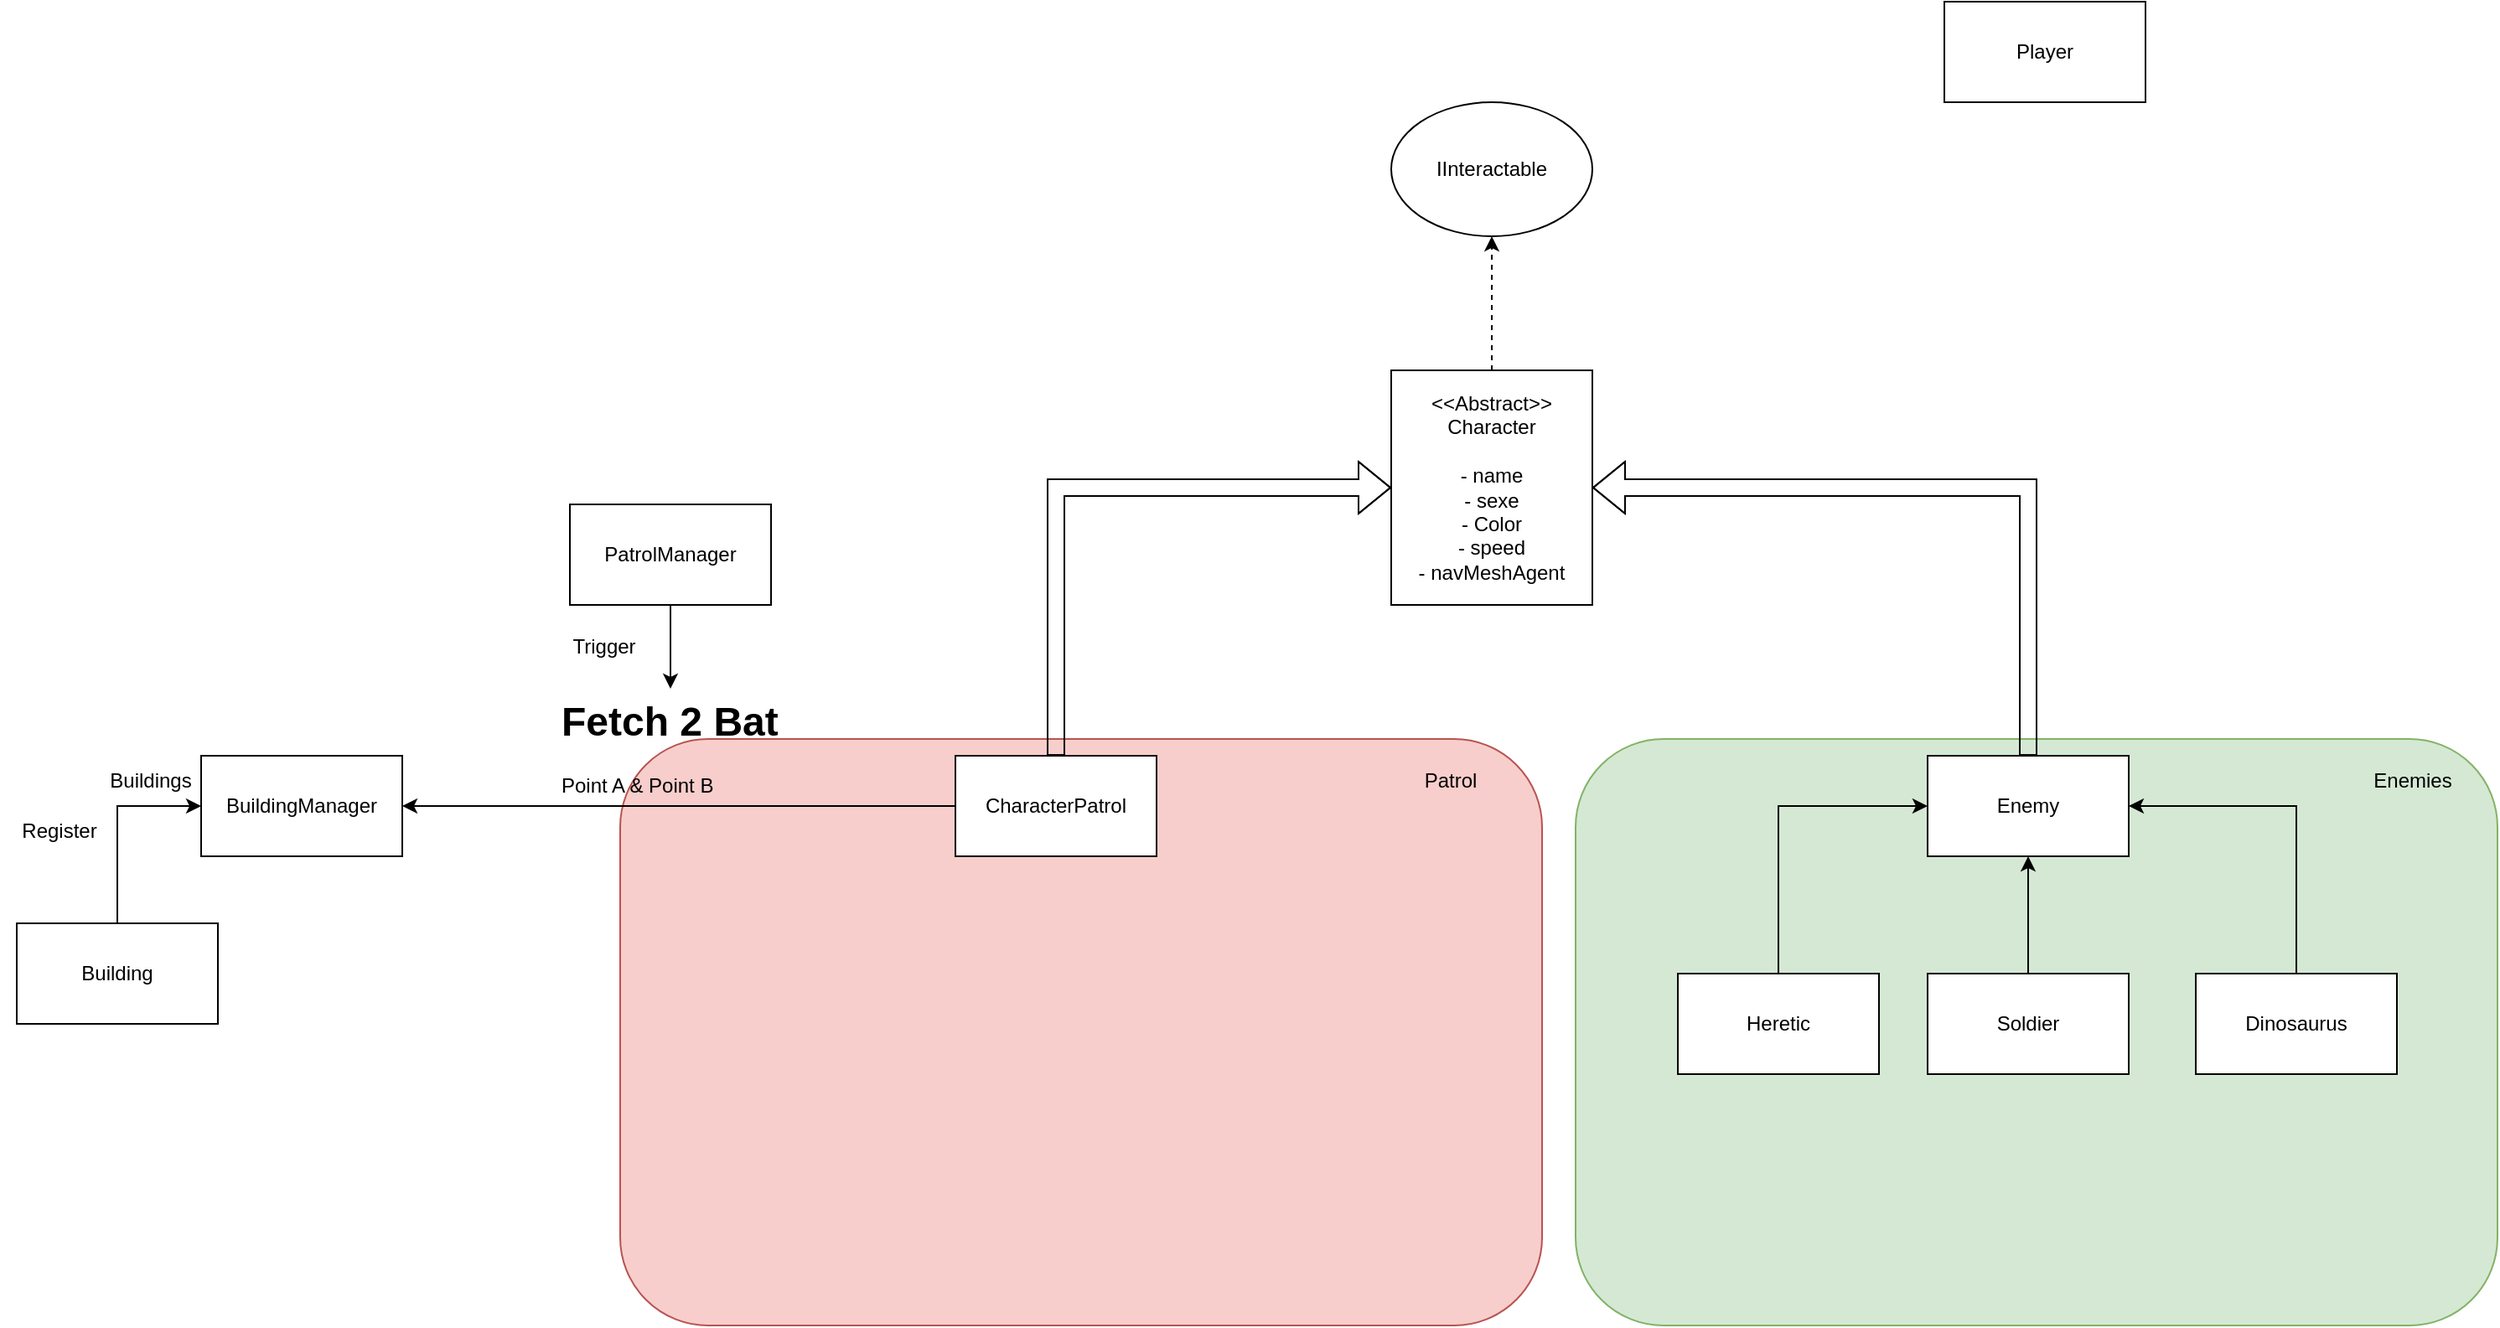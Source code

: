 <mxfile version="23.1.6" type="github">
  <diagram name="Page-1" id="LIlpPFdDfvENEXWfj_1C">
    <mxGraphModel dx="1434" dy="1923" grid="1" gridSize="10" guides="1" tooltips="1" connect="1" arrows="1" fold="1" page="1" pageScale="1" pageWidth="827" pageHeight="1169" math="0" shadow="0">
      <root>
        <mxCell id="0" />
        <mxCell id="1" parent="0" />
        <mxCell id="VXe5KcjDZaze5e-VG5NV-1" value="BuildingManager" style="rounded=0;whiteSpace=wrap;html=1;" parent="1" vertex="1">
          <mxGeometry x="360" y="190" width="120" height="60" as="geometry" />
        </mxCell>
        <mxCell id="VXe5KcjDZaze5e-VG5NV-3" style="edgeStyle=orthogonalEdgeStyle;rounded=0;orthogonalLoop=1;jettySize=auto;html=1;entryX=0;entryY=0.5;entryDx=0;entryDy=0;" parent="1" source="VXe5KcjDZaze5e-VG5NV-2" target="VXe5KcjDZaze5e-VG5NV-1" edge="1">
          <mxGeometry relative="1" as="geometry" />
        </mxCell>
        <mxCell id="VXe5KcjDZaze5e-VG5NV-2" value="Building" style="rounded=0;whiteSpace=wrap;html=1;" parent="1" vertex="1">
          <mxGeometry x="250" y="290" width="120" height="60" as="geometry" />
        </mxCell>
        <mxCell id="VXe5KcjDZaze5e-VG5NV-4" value="Register" style="text;html=1;align=center;verticalAlign=middle;resizable=0;points=[];autosize=1;strokeColor=none;fillColor=none;" parent="1" vertex="1">
          <mxGeometry x="240" y="220" width="70" height="30" as="geometry" />
        </mxCell>
        <mxCell id="VXe5KcjDZaze5e-VG5NV-5" value="Buildings" style="text;html=1;align=center;verticalAlign=middle;whiteSpace=wrap;rounded=0;" parent="1" vertex="1">
          <mxGeometry x="300" y="190" width="60" height="30" as="geometry" />
        </mxCell>
        <mxCell id="VXe5KcjDZaze5e-VG5NV-6" value="" style="rounded=1;whiteSpace=wrap;html=1;fillColor=#f8cecc;strokeColor=#b85450;" parent="1" vertex="1">
          <mxGeometry x="610" y="180" width="550" height="350" as="geometry" />
        </mxCell>
        <mxCell id="VXe5KcjDZaze5e-VG5NV-7" value="Patrol" style="text;html=1;align=center;verticalAlign=middle;resizable=0;points=[];autosize=1;strokeColor=none;fillColor=none;" parent="1" vertex="1">
          <mxGeometry x="1080" y="190" width="50" height="30" as="geometry" />
        </mxCell>
        <mxCell id="UoYRtUTGC79nocU-Y7vq-10" style="edgeStyle=orthogonalEdgeStyle;rounded=0;orthogonalLoop=1;jettySize=auto;html=1;entryX=0.5;entryY=1;entryDx=0;entryDy=0;dashed=1;" edge="1" parent="1" source="VXe5KcjDZaze5e-VG5NV-8" target="UoYRtUTGC79nocU-Y7vq-9">
          <mxGeometry relative="1" as="geometry" />
        </mxCell>
        <mxCell id="VXe5KcjDZaze5e-VG5NV-8" value="&amp;lt;&amp;lt;Abstract&amp;gt;&amp;gt;&lt;br&gt;Character&lt;br&gt;&lt;br&gt;- name&lt;br&gt;- sexe&lt;br&gt;- Color&lt;br&gt;- speed&lt;br&gt;- navMeshAgent" style="rounded=0;whiteSpace=wrap;html=1;" parent="1" vertex="1">
          <mxGeometry x="1070" y="-40" width="120" height="140" as="geometry" />
        </mxCell>
        <mxCell id="VXe5KcjDZaze5e-VG5NV-11" style="edgeStyle=orthogonalEdgeStyle;rounded=0;orthogonalLoop=1;jettySize=auto;html=1;entryX=1;entryY=0.5;entryDx=0;entryDy=0;" parent="1" source="VXe5KcjDZaze5e-VG5NV-9" target="VXe5KcjDZaze5e-VG5NV-1" edge="1">
          <mxGeometry relative="1" as="geometry" />
        </mxCell>
        <mxCell id="VXe5KcjDZaze5e-VG5NV-9" value="CharacterPatrol" style="rounded=0;whiteSpace=wrap;html=1;" parent="1" vertex="1">
          <mxGeometry x="810" y="190" width="120" height="60" as="geometry" />
        </mxCell>
        <mxCell id="VXe5KcjDZaze5e-VG5NV-10" value="&lt;h1&gt;Fetch 2 Bat&lt;/h1&gt;&lt;p&gt;Point A &amp;amp; Point B&lt;/p&gt;" style="text;html=1;spacing=5;spacingTop=-20;whiteSpace=wrap;overflow=hidden;rounded=0;" parent="1" vertex="1">
          <mxGeometry x="570" y="150" width="140" height="70" as="geometry" />
        </mxCell>
        <mxCell id="VXe5KcjDZaze5e-VG5NV-12" value="" style="endArrow=classic;html=1;rounded=0;entryX=0;entryY=0.5;entryDx=0;entryDy=0;shape=flexArrow;" parent="1" source="VXe5KcjDZaze5e-VG5NV-9" target="VXe5KcjDZaze5e-VG5NV-8" edge="1">
          <mxGeometry width="50" height="50" relative="1" as="geometry">
            <mxPoint x="540" y="350" as="sourcePoint" />
            <mxPoint x="590" y="300" as="targetPoint" />
            <Array as="points">
              <mxPoint x="870" y="30" />
            </Array>
          </mxGeometry>
        </mxCell>
        <mxCell id="VXe5KcjDZaze5e-VG5NV-19" style="edgeStyle=orthogonalEdgeStyle;rounded=0;orthogonalLoop=1;jettySize=auto;html=1;" parent="1" source="VXe5KcjDZaze5e-VG5NV-13" target="VXe5KcjDZaze5e-VG5NV-10" edge="1">
          <mxGeometry relative="1" as="geometry" />
        </mxCell>
        <mxCell id="VXe5KcjDZaze5e-VG5NV-13" value="PatrolManager" style="rounded=0;whiteSpace=wrap;html=1;" parent="1" vertex="1">
          <mxGeometry x="580" y="40" width="120" height="60" as="geometry" />
        </mxCell>
        <mxCell id="VXe5KcjDZaze5e-VG5NV-16" value="Trigger" style="text;html=1;align=center;verticalAlign=middle;resizable=0;points=[];autosize=1;strokeColor=none;fillColor=none;" parent="1" vertex="1">
          <mxGeometry x="570" y="110" width="60" height="30" as="geometry" />
        </mxCell>
        <mxCell id="UoYRtUTGC79nocU-Y7vq-1" value="" style="rounded=1;whiteSpace=wrap;html=1;fillColor=#d5e8d4;strokeColor=#82b366;" vertex="1" parent="1">
          <mxGeometry x="1180" y="180" width="550" height="350" as="geometry" />
        </mxCell>
        <mxCell id="UoYRtUTGC79nocU-Y7vq-4" value="Enemies" style="text;html=1;align=center;verticalAlign=middle;resizable=0;points=[];autosize=1;strokeColor=none;fillColor=none;" vertex="1" parent="1">
          <mxGeometry x="1644" y="190" width="70" height="30" as="geometry" />
        </mxCell>
        <mxCell id="UoYRtUTGC79nocU-Y7vq-6" value="Enemy" style="rounded=0;whiteSpace=wrap;html=1;" vertex="1" parent="1">
          <mxGeometry x="1390" y="190" width="120" height="60" as="geometry" />
        </mxCell>
        <mxCell id="UoYRtUTGC79nocU-Y7vq-7" value="" style="endArrow=classic;html=1;rounded=0;entryX=1;entryY=0.5;entryDx=0;entryDy=0;shape=flexArrow;exitX=0.5;exitY=0;exitDx=0;exitDy=0;" edge="1" parent="1" source="UoYRtUTGC79nocU-Y7vq-6" target="VXe5KcjDZaze5e-VG5NV-8">
          <mxGeometry width="50" height="50" relative="1" as="geometry">
            <mxPoint x="880" y="200" as="sourcePoint" />
            <mxPoint x="1080" y="40" as="targetPoint" />
            <Array as="points">
              <mxPoint x="1450" y="30" />
            </Array>
          </mxGeometry>
        </mxCell>
        <mxCell id="UoYRtUTGC79nocU-Y7vq-9" value="IInteractable" style="ellipse;whiteSpace=wrap;html=1;" vertex="1" parent="1">
          <mxGeometry x="1070" y="-200" width="120" height="80" as="geometry" />
        </mxCell>
        <mxCell id="UoYRtUTGC79nocU-Y7vq-14" style="edgeStyle=orthogonalEdgeStyle;rounded=0;orthogonalLoop=1;jettySize=auto;html=1;entryX=0;entryY=0.5;entryDx=0;entryDy=0;" edge="1" parent="1" source="UoYRtUTGC79nocU-Y7vq-11" target="UoYRtUTGC79nocU-Y7vq-6">
          <mxGeometry relative="1" as="geometry">
            <Array as="points">
              <mxPoint x="1301" y="220" />
            </Array>
          </mxGeometry>
        </mxCell>
        <mxCell id="UoYRtUTGC79nocU-Y7vq-11" value="Heretic" style="rounded=0;whiteSpace=wrap;html=1;" vertex="1" parent="1">
          <mxGeometry x="1241" y="320" width="120" height="60" as="geometry" />
        </mxCell>
        <mxCell id="UoYRtUTGC79nocU-Y7vq-15" style="edgeStyle=orthogonalEdgeStyle;rounded=0;orthogonalLoop=1;jettySize=auto;html=1;" edge="1" parent="1" source="UoYRtUTGC79nocU-Y7vq-12" target="UoYRtUTGC79nocU-Y7vq-6">
          <mxGeometry relative="1" as="geometry" />
        </mxCell>
        <mxCell id="UoYRtUTGC79nocU-Y7vq-12" value="Soldier" style="rounded=0;whiteSpace=wrap;html=1;" vertex="1" parent="1">
          <mxGeometry x="1390" y="320" width="120" height="60" as="geometry" />
        </mxCell>
        <mxCell id="UoYRtUTGC79nocU-Y7vq-16" style="edgeStyle=orthogonalEdgeStyle;rounded=0;orthogonalLoop=1;jettySize=auto;html=1;entryX=1;entryY=0.5;entryDx=0;entryDy=0;" edge="1" parent="1" source="UoYRtUTGC79nocU-Y7vq-13" target="UoYRtUTGC79nocU-Y7vq-6">
          <mxGeometry relative="1" as="geometry">
            <Array as="points">
              <mxPoint x="1610" y="220" />
            </Array>
          </mxGeometry>
        </mxCell>
        <mxCell id="UoYRtUTGC79nocU-Y7vq-13" value="Dinosaurus" style="rounded=0;whiteSpace=wrap;html=1;" vertex="1" parent="1">
          <mxGeometry x="1550" y="320" width="120" height="60" as="geometry" />
        </mxCell>
        <mxCell id="UoYRtUTGC79nocU-Y7vq-22" value="Player" style="rounded=0;whiteSpace=wrap;html=1;" vertex="1" parent="1">
          <mxGeometry x="1400" y="-260" width="120" height="60" as="geometry" />
        </mxCell>
      </root>
    </mxGraphModel>
  </diagram>
</mxfile>
